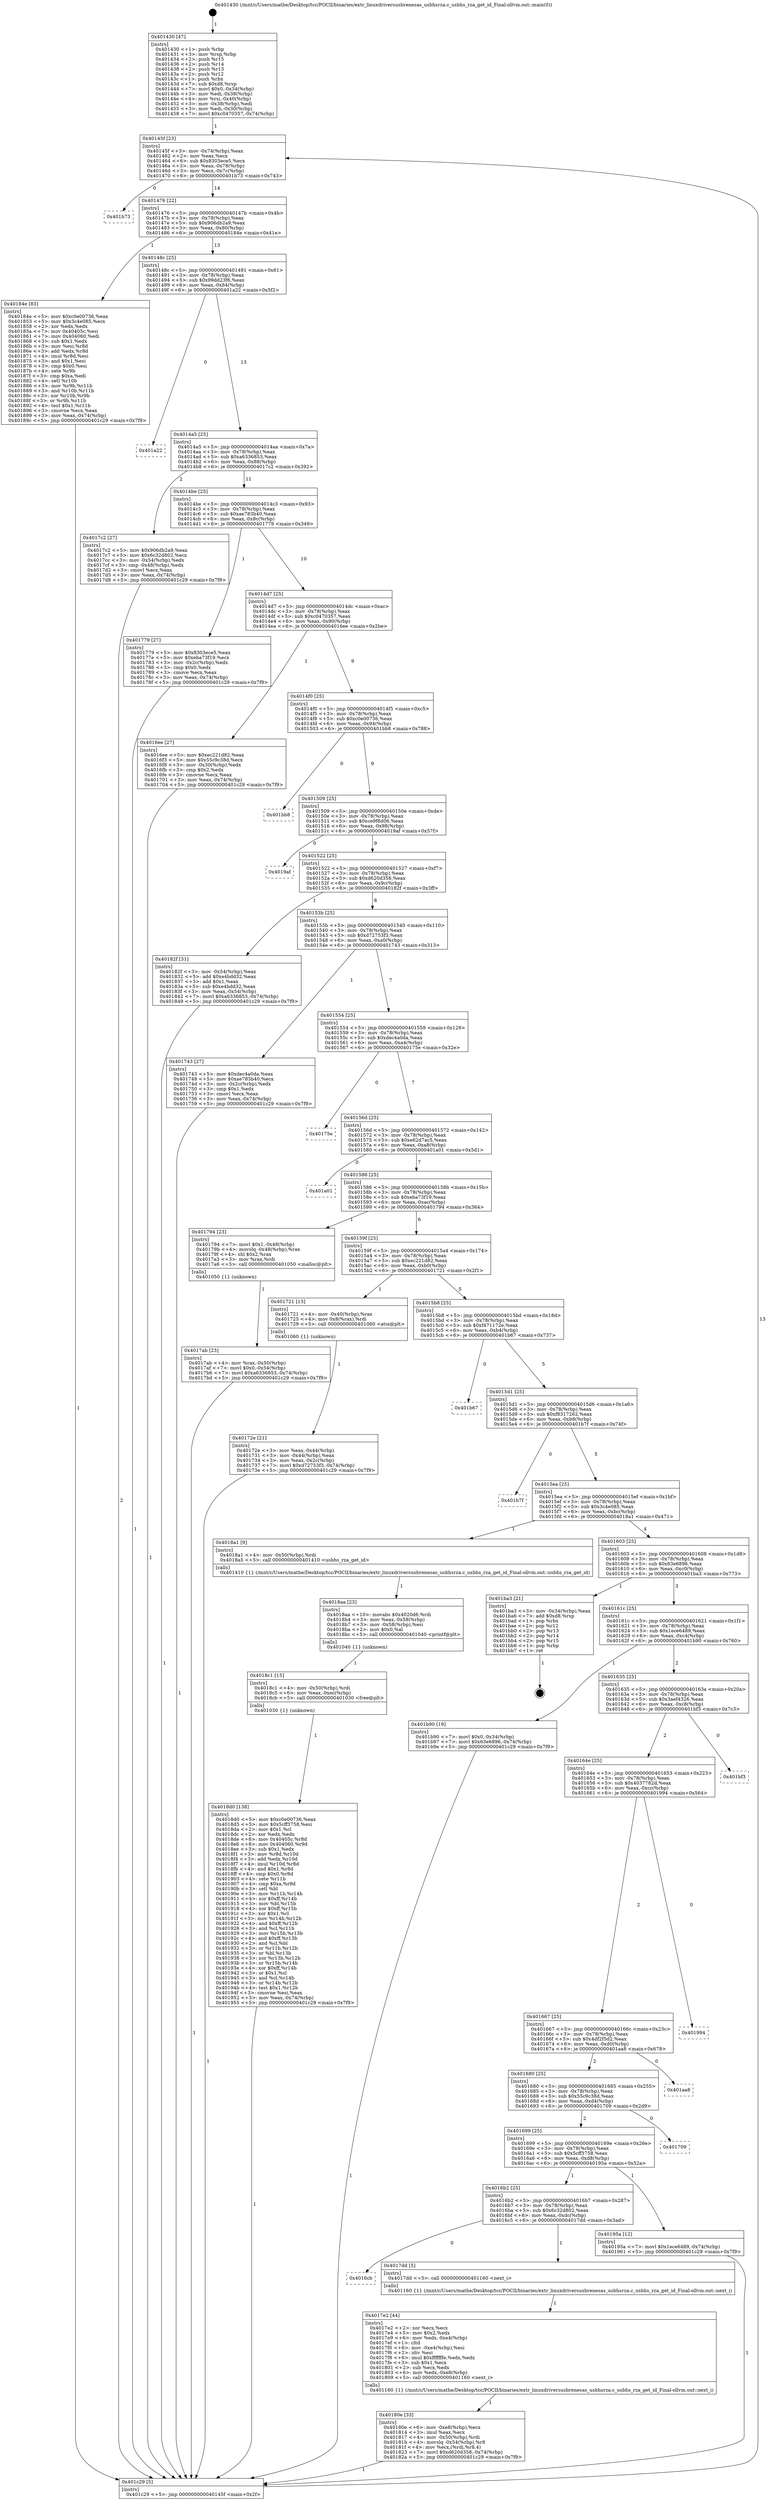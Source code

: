 digraph "0x401430" {
  label = "0x401430 (/mnt/c/Users/mathe/Desktop/tcc/POCII/binaries/extr_linuxdriversusbrenesas_usbhsrza.c_usbhs_rza_get_id_Final-ollvm.out::main(0))"
  labelloc = "t"
  node[shape=record]

  Entry [label="",width=0.3,height=0.3,shape=circle,fillcolor=black,style=filled]
  "0x40145f" [label="{
     0x40145f [23]\l
     | [instrs]\l
     &nbsp;&nbsp;0x40145f \<+3\>: mov -0x74(%rbp),%eax\l
     &nbsp;&nbsp;0x401462 \<+2\>: mov %eax,%ecx\l
     &nbsp;&nbsp;0x401464 \<+6\>: sub $0x8303ece5,%ecx\l
     &nbsp;&nbsp;0x40146a \<+3\>: mov %eax,-0x78(%rbp)\l
     &nbsp;&nbsp;0x40146d \<+3\>: mov %ecx,-0x7c(%rbp)\l
     &nbsp;&nbsp;0x401470 \<+6\>: je 0000000000401b73 \<main+0x743\>\l
  }"]
  "0x401b73" [label="{
     0x401b73\l
  }", style=dashed]
  "0x401476" [label="{
     0x401476 [22]\l
     | [instrs]\l
     &nbsp;&nbsp;0x401476 \<+5\>: jmp 000000000040147b \<main+0x4b\>\l
     &nbsp;&nbsp;0x40147b \<+3\>: mov -0x78(%rbp),%eax\l
     &nbsp;&nbsp;0x40147e \<+5\>: sub $0x906db2a9,%eax\l
     &nbsp;&nbsp;0x401483 \<+3\>: mov %eax,-0x80(%rbp)\l
     &nbsp;&nbsp;0x401486 \<+6\>: je 000000000040184e \<main+0x41e\>\l
  }"]
  Exit [label="",width=0.3,height=0.3,shape=circle,fillcolor=black,style=filled,peripheries=2]
  "0x40184e" [label="{
     0x40184e [83]\l
     | [instrs]\l
     &nbsp;&nbsp;0x40184e \<+5\>: mov $0xc0e00736,%eax\l
     &nbsp;&nbsp;0x401853 \<+5\>: mov $0x3c4e085,%ecx\l
     &nbsp;&nbsp;0x401858 \<+2\>: xor %edx,%edx\l
     &nbsp;&nbsp;0x40185a \<+7\>: mov 0x40405c,%esi\l
     &nbsp;&nbsp;0x401861 \<+7\>: mov 0x404060,%edi\l
     &nbsp;&nbsp;0x401868 \<+3\>: sub $0x1,%edx\l
     &nbsp;&nbsp;0x40186b \<+3\>: mov %esi,%r8d\l
     &nbsp;&nbsp;0x40186e \<+3\>: add %edx,%r8d\l
     &nbsp;&nbsp;0x401871 \<+4\>: imul %r8d,%esi\l
     &nbsp;&nbsp;0x401875 \<+3\>: and $0x1,%esi\l
     &nbsp;&nbsp;0x401878 \<+3\>: cmp $0x0,%esi\l
     &nbsp;&nbsp;0x40187b \<+4\>: sete %r9b\l
     &nbsp;&nbsp;0x40187f \<+3\>: cmp $0xa,%edi\l
     &nbsp;&nbsp;0x401882 \<+4\>: setl %r10b\l
     &nbsp;&nbsp;0x401886 \<+3\>: mov %r9b,%r11b\l
     &nbsp;&nbsp;0x401889 \<+3\>: and %r10b,%r11b\l
     &nbsp;&nbsp;0x40188c \<+3\>: xor %r10b,%r9b\l
     &nbsp;&nbsp;0x40188f \<+3\>: or %r9b,%r11b\l
     &nbsp;&nbsp;0x401892 \<+4\>: test $0x1,%r11b\l
     &nbsp;&nbsp;0x401896 \<+3\>: cmovne %ecx,%eax\l
     &nbsp;&nbsp;0x401899 \<+3\>: mov %eax,-0x74(%rbp)\l
     &nbsp;&nbsp;0x40189c \<+5\>: jmp 0000000000401c29 \<main+0x7f9\>\l
  }"]
  "0x40148c" [label="{
     0x40148c [25]\l
     | [instrs]\l
     &nbsp;&nbsp;0x40148c \<+5\>: jmp 0000000000401491 \<main+0x61\>\l
     &nbsp;&nbsp;0x401491 \<+3\>: mov -0x78(%rbp),%eax\l
     &nbsp;&nbsp;0x401494 \<+5\>: sub $0x99dd23f6,%eax\l
     &nbsp;&nbsp;0x401499 \<+6\>: mov %eax,-0x84(%rbp)\l
     &nbsp;&nbsp;0x40149f \<+6\>: je 0000000000401a22 \<main+0x5f2\>\l
  }"]
  "0x4018d0" [label="{
     0x4018d0 [138]\l
     | [instrs]\l
     &nbsp;&nbsp;0x4018d0 \<+5\>: mov $0xc0e00736,%eax\l
     &nbsp;&nbsp;0x4018d5 \<+5\>: mov $0x5cff3758,%esi\l
     &nbsp;&nbsp;0x4018da \<+2\>: mov $0x1,%cl\l
     &nbsp;&nbsp;0x4018dc \<+2\>: xor %edx,%edx\l
     &nbsp;&nbsp;0x4018de \<+8\>: mov 0x40405c,%r8d\l
     &nbsp;&nbsp;0x4018e6 \<+8\>: mov 0x404060,%r9d\l
     &nbsp;&nbsp;0x4018ee \<+3\>: sub $0x1,%edx\l
     &nbsp;&nbsp;0x4018f1 \<+3\>: mov %r8d,%r10d\l
     &nbsp;&nbsp;0x4018f4 \<+3\>: add %edx,%r10d\l
     &nbsp;&nbsp;0x4018f7 \<+4\>: imul %r10d,%r8d\l
     &nbsp;&nbsp;0x4018fb \<+4\>: and $0x1,%r8d\l
     &nbsp;&nbsp;0x4018ff \<+4\>: cmp $0x0,%r8d\l
     &nbsp;&nbsp;0x401903 \<+4\>: sete %r11b\l
     &nbsp;&nbsp;0x401907 \<+4\>: cmp $0xa,%r9d\l
     &nbsp;&nbsp;0x40190b \<+3\>: setl %bl\l
     &nbsp;&nbsp;0x40190e \<+3\>: mov %r11b,%r14b\l
     &nbsp;&nbsp;0x401911 \<+4\>: xor $0xff,%r14b\l
     &nbsp;&nbsp;0x401915 \<+3\>: mov %bl,%r15b\l
     &nbsp;&nbsp;0x401918 \<+4\>: xor $0xff,%r15b\l
     &nbsp;&nbsp;0x40191c \<+3\>: xor $0x1,%cl\l
     &nbsp;&nbsp;0x40191f \<+3\>: mov %r14b,%r12b\l
     &nbsp;&nbsp;0x401922 \<+4\>: and $0xff,%r12b\l
     &nbsp;&nbsp;0x401926 \<+3\>: and %cl,%r11b\l
     &nbsp;&nbsp;0x401929 \<+3\>: mov %r15b,%r13b\l
     &nbsp;&nbsp;0x40192c \<+4\>: and $0xff,%r13b\l
     &nbsp;&nbsp;0x401930 \<+2\>: and %cl,%bl\l
     &nbsp;&nbsp;0x401932 \<+3\>: or %r11b,%r12b\l
     &nbsp;&nbsp;0x401935 \<+3\>: or %bl,%r13b\l
     &nbsp;&nbsp;0x401938 \<+3\>: xor %r13b,%r12b\l
     &nbsp;&nbsp;0x40193b \<+3\>: or %r15b,%r14b\l
     &nbsp;&nbsp;0x40193e \<+4\>: xor $0xff,%r14b\l
     &nbsp;&nbsp;0x401942 \<+3\>: or $0x1,%cl\l
     &nbsp;&nbsp;0x401945 \<+3\>: and %cl,%r14b\l
     &nbsp;&nbsp;0x401948 \<+3\>: or %r14b,%r12b\l
     &nbsp;&nbsp;0x40194b \<+4\>: test $0x1,%r12b\l
     &nbsp;&nbsp;0x40194f \<+3\>: cmovne %esi,%eax\l
     &nbsp;&nbsp;0x401952 \<+3\>: mov %eax,-0x74(%rbp)\l
     &nbsp;&nbsp;0x401955 \<+5\>: jmp 0000000000401c29 \<main+0x7f9\>\l
  }"]
  "0x401a22" [label="{
     0x401a22\l
  }", style=dashed]
  "0x4014a5" [label="{
     0x4014a5 [25]\l
     | [instrs]\l
     &nbsp;&nbsp;0x4014a5 \<+5\>: jmp 00000000004014aa \<main+0x7a\>\l
     &nbsp;&nbsp;0x4014aa \<+3\>: mov -0x78(%rbp),%eax\l
     &nbsp;&nbsp;0x4014ad \<+5\>: sub $0xa6336853,%eax\l
     &nbsp;&nbsp;0x4014b2 \<+6\>: mov %eax,-0x88(%rbp)\l
     &nbsp;&nbsp;0x4014b8 \<+6\>: je 00000000004017c2 \<main+0x392\>\l
  }"]
  "0x4018c1" [label="{
     0x4018c1 [15]\l
     | [instrs]\l
     &nbsp;&nbsp;0x4018c1 \<+4\>: mov -0x50(%rbp),%rdi\l
     &nbsp;&nbsp;0x4018c5 \<+6\>: mov %eax,-0xec(%rbp)\l
     &nbsp;&nbsp;0x4018cb \<+5\>: call 0000000000401030 \<free@plt\>\l
     | [calls]\l
     &nbsp;&nbsp;0x401030 \{1\} (unknown)\l
  }"]
  "0x4017c2" [label="{
     0x4017c2 [27]\l
     | [instrs]\l
     &nbsp;&nbsp;0x4017c2 \<+5\>: mov $0x906db2a9,%eax\l
     &nbsp;&nbsp;0x4017c7 \<+5\>: mov $0x6c32d802,%ecx\l
     &nbsp;&nbsp;0x4017cc \<+3\>: mov -0x54(%rbp),%edx\l
     &nbsp;&nbsp;0x4017cf \<+3\>: cmp -0x48(%rbp),%edx\l
     &nbsp;&nbsp;0x4017d2 \<+3\>: cmovl %ecx,%eax\l
     &nbsp;&nbsp;0x4017d5 \<+3\>: mov %eax,-0x74(%rbp)\l
     &nbsp;&nbsp;0x4017d8 \<+5\>: jmp 0000000000401c29 \<main+0x7f9\>\l
  }"]
  "0x4014be" [label="{
     0x4014be [25]\l
     | [instrs]\l
     &nbsp;&nbsp;0x4014be \<+5\>: jmp 00000000004014c3 \<main+0x93\>\l
     &nbsp;&nbsp;0x4014c3 \<+3\>: mov -0x78(%rbp),%eax\l
     &nbsp;&nbsp;0x4014c6 \<+5\>: sub $0xae783b40,%eax\l
     &nbsp;&nbsp;0x4014cb \<+6\>: mov %eax,-0x8c(%rbp)\l
     &nbsp;&nbsp;0x4014d1 \<+6\>: je 0000000000401779 \<main+0x349\>\l
  }"]
  "0x4018aa" [label="{
     0x4018aa [23]\l
     | [instrs]\l
     &nbsp;&nbsp;0x4018aa \<+10\>: movabs $0x4020d6,%rdi\l
     &nbsp;&nbsp;0x4018b4 \<+3\>: mov %eax,-0x58(%rbp)\l
     &nbsp;&nbsp;0x4018b7 \<+3\>: mov -0x58(%rbp),%esi\l
     &nbsp;&nbsp;0x4018ba \<+2\>: mov $0x0,%al\l
     &nbsp;&nbsp;0x4018bc \<+5\>: call 0000000000401040 \<printf@plt\>\l
     | [calls]\l
     &nbsp;&nbsp;0x401040 \{1\} (unknown)\l
  }"]
  "0x401779" [label="{
     0x401779 [27]\l
     | [instrs]\l
     &nbsp;&nbsp;0x401779 \<+5\>: mov $0x8303ece5,%eax\l
     &nbsp;&nbsp;0x40177e \<+5\>: mov $0xeba73f19,%ecx\l
     &nbsp;&nbsp;0x401783 \<+3\>: mov -0x2c(%rbp),%edx\l
     &nbsp;&nbsp;0x401786 \<+3\>: cmp $0x0,%edx\l
     &nbsp;&nbsp;0x401789 \<+3\>: cmove %ecx,%eax\l
     &nbsp;&nbsp;0x40178c \<+3\>: mov %eax,-0x74(%rbp)\l
     &nbsp;&nbsp;0x40178f \<+5\>: jmp 0000000000401c29 \<main+0x7f9\>\l
  }"]
  "0x4014d7" [label="{
     0x4014d7 [25]\l
     | [instrs]\l
     &nbsp;&nbsp;0x4014d7 \<+5\>: jmp 00000000004014dc \<main+0xac\>\l
     &nbsp;&nbsp;0x4014dc \<+3\>: mov -0x78(%rbp),%eax\l
     &nbsp;&nbsp;0x4014df \<+5\>: sub $0xc0470357,%eax\l
     &nbsp;&nbsp;0x4014e4 \<+6\>: mov %eax,-0x90(%rbp)\l
     &nbsp;&nbsp;0x4014ea \<+6\>: je 00000000004016ee \<main+0x2be\>\l
  }"]
  "0x40180e" [label="{
     0x40180e [33]\l
     | [instrs]\l
     &nbsp;&nbsp;0x40180e \<+6\>: mov -0xe8(%rbp),%ecx\l
     &nbsp;&nbsp;0x401814 \<+3\>: imul %eax,%ecx\l
     &nbsp;&nbsp;0x401817 \<+4\>: mov -0x50(%rbp),%rdi\l
     &nbsp;&nbsp;0x40181b \<+4\>: movslq -0x54(%rbp),%r8\l
     &nbsp;&nbsp;0x40181f \<+4\>: mov %ecx,(%rdi,%r8,4)\l
     &nbsp;&nbsp;0x401823 \<+7\>: movl $0xd620d358,-0x74(%rbp)\l
     &nbsp;&nbsp;0x40182a \<+5\>: jmp 0000000000401c29 \<main+0x7f9\>\l
  }"]
  "0x4016ee" [label="{
     0x4016ee [27]\l
     | [instrs]\l
     &nbsp;&nbsp;0x4016ee \<+5\>: mov $0xec221d82,%eax\l
     &nbsp;&nbsp;0x4016f3 \<+5\>: mov $0x55c9c38d,%ecx\l
     &nbsp;&nbsp;0x4016f8 \<+3\>: mov -0x30(%rbp),%edx\l
     &nbsp;&nbsp;0x4016fb \<+3\>: cmp $0x2,%edx\l
     &nbsp;&nbsp;0x4016fe \<+3\>: cmovne %ecx,%eax\l
     &nbsp;&nbsp;0x401701 \<+3\>: mov %eax,-0x74(%rbp)\l
     &nbsp;&nbsp;0x401704 \<+5\>: jmp 0000000000401c29 \<main+0x7f9\>\l
  }"]
  "0x4014f0" [label="{
     0x4014f0 [25]\l
     | [instrs]\l
     &nbsp;&nbsp;0x4014f0 \<+5\>: jmp 00000000004014f5 \<main+0xc5\>\l
     &nbsp;&nbsp;0x4014f5 \<+3\>: mov -0x78(%rbp),%eax\l
     &nbsp;&nbsp;0x4014f8 \<+5\>: sub $0xc0e00736,%eax\l
     &nbsp;&nbsp;0x4014fd \<+6\>: mov %eax,-0x94(%rbp)\l
     &nbsp;&nbsp;0x401503 \<+6\>: je 0000000000401bb8 \<main+0x788\>\l
  }"]
  "0x401c29" [label="{
     0x401c29 [5]\l
     | [instrs]\l
     &nbsp;&nbsp;0x401c29 \<+5\>: jmp 000000000040145f \<main+0x2f\>\l
  }"]
  "0x401430" [label="{
     0x401430 [47]\l
     | [instrs]\l
     &nbsp;&nbsp;0x401430 \<+1\>: push %rbp\l
     &nbsp;&nbsp;0x401431 \<+3\>: mov %rsp,%rbp\l
     &nbsp;&nbsp;0x401434 \<+2\>: push %r15\l
     &nbsp;&nbsp;0x401436 \<+2\>: push %r14\l
     &nbsp;&nbsp;0x401438 \<+2\>: push %r13\l
     &nbsp;&nbsp;0x40143a \<+2\>: push %r12\l
     &nbsp;&nbsp;0x40143c \<+1\>: push %rbx\l
     &nbsp;&nbsp;0x40143d \<+7\>: sub $0xd8,%rsp\l
     &nbsp;&nbsp;0x401444 \<+7\>: movl $0x0,-0x34(%rbp)\l
     &nbsp;&nbsp;0x40144b \<+3\>: mov %edi,-0x38(%rbp)\l
     &nbsp;&nbsp;0x40144e \<+4\>: mov %rsi,-0x40(%rbp)\l
     &nbsp;&nbsp;0x401452 \<+3\>: mov -0x38(%rbp),%edi\l
     &nbsp;&nbsp;0x401455 \<+3\>: mov %edi,-0x30(%rbp)\l
     &nbsp;&nbsp;0x401458 \<+7\>: movl $0xc0470357,-0x74(%rbp)\l
  }"]
  "0x4017e2" [label="{
     0x4017e2 [44]\l
     | [instrs]\l
     &nbsp;&nbsp;0x4017e2 \<+2\>: xor %ecx,%ecx\l
     &nbsp;&nbsp;0x4017e4 \<+5\>: mov $0x2,%edx\l
     &nbsp;&nbsp;0x4017e9 \<+6\>: mov %edx,-0xe4(%rbp)\l
     &nbsp;&nbsp;0x4017ef \<+1\>: cltd\l
     &nbsp;&nbsp;0x4017f0 \<+6\>: mov -0xe4(%rbp),%esi\l
     &nbsp;&nbsp;0x4017f6 \<+2\>: idiv %esi\l
     &nbsp;&nbsp;0x4017f8 \<+6\>: imul $0xfffffffe,%edx,%edx\l
     &nbsp;&nbsp;0x4017fe \<+3\>: sub $0x1,%ecx\l
     &nbsp;&nbsp;0x401801 \<+2\>: sub %ecx,%edx\l
     &nbsp;&nbsp;0x401803 \<+6\>: mov %edx,-0xe8(%rbp)\l
     &nbsp;&nbsp;0x401809 \<+5\>: call 0000000000401160 \<next_i\>\l
     | [calls]\l
     &nbsp;&nbsp;0x401160 \{1\} (/mnt/c/Users/mathe/Desktop/tcc/POCII/binaries/extr_linuxdriversusbrenesas_usbhsrza.c_usbhs_rza_get_id_Final-ollvm.out::next_i)\l
  }"]
  "0x401bb8" [label="{
     0x401bb8\l
  }", style=dashed]
  "0x401509" [label="{
     0x401509 [25]\l
     | [instrs]\l
     &nbsp;&nbsp;0x401509 \<+5\>: jmp 000000000040150e \<main+0xde\>\l
     &nbsp;&nbsp;0x40150e \<+3\>: mov -0x78(%rbp),%eax\l
     &nbsp;&nbsp;0x401511 \<+5\>: sub $0xce9f8d06,%eax\l
     &nbsp;&nbsp;0x401516 \<+6\>: mov %eax,-0x98(%rbp)\l
     &nbsp;&nbsp;0x40151c \<+6\>: je 00000000004019af \<main+0x57f\>\l
  }"]
  "0x4016cb" [label="{
     0x4016cb\l
  }", style=dashed]
  "0x4019af" [label="{
     0x4019af\l
  }", style=dashed]
  "0x401522" [label="{
     0x401522 [25]\l
     | [instrs]\l
     &nbsp;&nbsp;0x401522 \<+5\>: jmp 0000000000401527 \<main+0xf7\>\l
     &nbsp;&nbsp;0x401527 \<+3\>: mov -0x78(%rbp),%eax\l
     &nbsp;&nbsp;0x40152a \<+5\>: sub $0xd620d358,%eax\l
     &nbsp;&nbsp;0x40152f \<+6\>: mov %eax,-0x9c(%rbp)\l
     &nbsp;&nbsp;0x401535 \<+6\>: je 000000000040182f \<main+0x3ff\>\l
  }"]
  "0x4017dd" [label="{
     0x4017dd [5]\l
     | [instrs]\l
     &nbsp;&nbsp;0x4017dd \<+5\>: call 0000000000401160 \<next_i\>\l
     | [calls]\l
     &nbsp;&nbsp;0x401160 \{1\} (/mnt/c/Users/mathe/Desktop/tcc/POCII/binaries/extr_linuxdriversusbrenesas_usbhsrza.c_usbhs_rza_get_id_Final-ollvm.out::next_i)\l
  }"]
  "0x40182f" [label="{
     0x40182f [31]\l
     | [instrs]\l
     &nbsp;&nbsp;0x40182f \<+3\>: mov -0x54(%rbp),%eax\l
     &nbsp;&nbsp;0x401832 \<+5\>: add $0xe4bdd32,%eax\l
     &nbsp;&nbsp;0x401837 \<+3\>: add $0x1,%eax\l
     &nbsp;&nbsp;0x40183a \<+5\>: sub $0xe4bdd32,%eax\l
     &nbsp;&nbsp;0x40183f \<+3\>: mov %eax,-0x54(%rbp)\l
     &nbsp;&nbsp;0x401842 \<+7\>: movl $0xa6336853,-0x74(%rbp)\l
     &nbsp;&nbsp;0x401849 \<+5\>: jmp 0000000000401c29 \<main+0x7f9\>\l
  }"]
  "0x40153b" [label="{
     0x40153b [25]\l
     | [instrs]\l
     &nbsp;&nbsp;0x40153b \<+5\>: jmp 0000000000401540 \<main+0x110\>\l
     &nbsp;&nbsp;0x401540 \<+3\>: mov -0x78(%rbp),%eax\l
     &nbsp;&nbsp;0x401543 \<+5\>: sub $0xd72753f3,%eax\l
     &nbsp;&nbsp;0x401548 \<+6\>: mov %eax,-0xa0(%rbp)\l
     &nbsp;&nbsp;0x40154e \<+6\>: je 0000000000401743 \<main+0x313\>\l
  }"]
  "0x4016b2" [label="{
     0x4016b2 [25]\l
     | [instrs]\l
     &nbsp;&nbsp;0x4016b2 \<+5\>: jmp 00000000004016b7 \<main+0x287\>\l
     &nbsp;&nbsp;0x4016b7 \<+3\>: mov -0x78(%rbp),%eax\l
     &nbsp;&nbsp;0x4016ba \<+5\>: sub $0x6c32d802,%eax\l
     &nbsp;&nbsp;0x4016bf \<+6\>: mov %eax,-0xdc(%rbp)\l
     &nbsp;&nbsp;0x4016c5 \<+6\>: je 00000000004017dd \<main+0x3ad\>\l
  }"]
  "0x401743" [label="{
     0x401743 [27]\l
     | [instrs]\l
     &nbsp;&nbsp;0x401743 \<+5\>: mov $0xdec4a0da,%eax\l
     &nbsp;&nbsp;0x401748 \<+5\>: mov $0xae783b40,%ecx\l
     &nbsp;&nbsp;0x40174d \<+3\>: mov -0x2c(%rbp),%edx\l
     &nbsp;&nbsp;0x401750 \<+3\>: cmp $0x1,%edx\l
     &nbsp;&nbsp;0x401753 \<+3\>: cmovl %ecx,%eax\l
     &nbsp;&nbsp;0x401756 \<+3\>: mov %eax,-0x74(%rbp)\l
     &nbsp;&nbsp;0x401759 \<+5\>: jmp 0000000000401c29 \<main+0x7f9\>\l
  }"]
  "0x401554" [label="{
     0x401554 [25]\l
     | [instrs]\l
     &nbsp;&nbsp;0x401554 \<+5\>: jmp 0000000000401559 \<main+0x129\>\l
     &nbsp;&nbsp;0x401559 \<+3\>: mov -0x78(%rbp),%eax\l
     &nbsp;&nbsp;0x40155c \<+5\>: sub $0xdec4a0da,%eax\l
     &nbsp;&nbsp;0x401561 \<+6\>: mov %eax,-0xa4(%rbp)\l
     &nbsp;&nbsp;0x401567 \<+6\>: je 000000000040175e \<main+0x32e\>\l
  }"]
  "0x40195a" [label="{
     0x40195a [12]\l
     | [instrs]\l
     &nbsp;&nbsp;0x40195a \<+7\>: movl $0x1ece6489,-0x74(%rbp)\l
     &nbsp;&nbsp;0x401961 \<+5\>: jmp 0000000000401c29 \<main+0x7f9\>\l
  }"]
  "0x40175e" [label="{
     0x40175e\l
  }", style=dashed]
  "0x40156d" [label="{
     0x40156d [25]\l
     | [instrs]\l
     &nbsp;&nbsp;0x40156d \<+5\>: jmp 0000000000401572 \<main+0x142\>\l
     &nbsp;&nbsp;0x401572 \<+3\>: mov -0x78(%rbp),%eax\l
     &nbsp;&nbsp;0x401575 \<+5\>: sub $0xe62d7ac5,%eax\l
     &nbsp;&nbsp;0x40157a \<+6\>: mov %eax,-0xa8(%rbp)\l
     &nbsp;&nbsp;0x401580 \<+6\>: je 0000000000401a01 \<main+0x5d1\>\l
  }"]
  "0x401699" [label="{
     0x401699 [25]\l
     | [instrs]\l
     &nbsp;&nbsp;0x401699 \<+5\>: jmp 000000000040169e \<main+0x26e\>\l
     &nbsp;&nbsp;0x40169e \<+3\>: mov -0x78(%rbp),%eax\l
     &nbsp;&nbsp;0x4016a1 \<+5\>: sub $0x5cff3758,%eax\l
     &nbsp;&nbsp;0x4016a6 \<+6\>: mov %eax,-0xd8(%rbp)\l
     &nbsp;&nbsp;0x4016ac \<+6\>: je 000000000040195a \<main+0x52a\>\l
  }"]
  "0x401a01" [label="{
     0x401a01\l
  }", style=dashed]
  "0x401586" [label="{
     0x401586 [25]\l
     | [instrs]\l
     &nbsp;&nbsp;0x401586 \<+5\>: jmp 000000000040158b \<main+0x15b\>\l
     &nbsp;&nbsp;0x40158b \<+3\>: mov -0x78(%rbp),%eax\l
     &nbsp;&nbsp;0x40158e \<+5\>: sub $0xeba73f19,%eax\l
     &nbsp;&nbsp;0x401593 \<+6\>: mov %eax,-0xac(%rbp)\l
     &nbsp;&nbsp;0x401599 \<+6\>: je 0000000000401794 \<main+0x364\>\l
  }"]
  "0x401709" [label="{
     0x401709\l
  }", style=dashed]
  "0x401794" [label="{
     0x401794 [23]\l
     | [instrs]\l
     &nbsp;&nbsp;0x401794 \<+7\>: movl $0x1,-0x48(%rbp)\l
     &nbsp;&nbsp;0x40179b \<+4\>: movslq -0x48(%rbp),%rax\l
     &nbsp;&nbsp;0x40179f \<+4\>: shl $0x2,%rax\l
     &nbsp;&nbsp;0x4017a3 \<+3\>: mov %rax,%rdi\l
     &nbsp;&nbsp;0x4017a6 \<+5\>: call 0000000000401050 \<malloc@plt\>\l
     | [calls]\l
     &nbsp;&nbsp;0x401050 \{1\} (unknown)\l
  }"]
  "0x40159f" [label="{
     0x40159f [25]\l
     | [instrs]\l
     &nbsp;&nbsp;0x40159f \<+5\>: jmp 00000000004015a4 \<main+0x174\>\l
     &nbsp;&nbsp;0x4015a4 \<+3\>: mov -0x78(%rbp),%eax\l
     &nbsp;&nbsp;0x4015a7 \<+5\>: sub $0xec221d82,%eax\l
     &nbsp;&nbsp;0x4015ac \<+6\>: mov %eax,-0xb0(%rbp)\l
     &nbsp;&nbsp;0x4015b2 \<+6\>: je 0000000000401721 \<main+0x2f1\>\l
  }"]
  "0x401680" [label="{
     0x401680 [25]\l
     | [instrs]\l
     &nbsp;&nbsp;0x401680 \<+5\>: jmp 0000000000401685 \<main+0x255\>\l
     &nbsp;&nbsp;0x401685 \<+3\>: mov -0x78(%rbp),%eax\l
     &nbsp;&nbsp;0x401688 \<+5\>: sub $0x55c9c38d,%eax\l
     &nbsp;&nbsp;0x40168d \<+6\>: mov %eax,-0xd4(%rbp)\l
     &nbsp;&nbsp;0x401693 \<+6\>: je 0000000000401709 \<main+0x2d9\>\l
  }"]
  "0x401721" [label="{
     0x401721 [13]\l
     | [instrs]\l
     &nbsp;&nbsp;0x401721 \<+4\>: mov -0x40(%rbp),%rax\l
     &nbsp;&nbsp;0x401725 \<+4\>: mov 0x8(%rax),%rdi\l
     &nbsp;&nbsp;0x401729 \<+5\>: call 0000000000401060 \<atoi@plt\>\l
     | [calls]\l
     &nbsp;&nbsp;0x401060 \{1\} (unknown)\l
  }"]
  "0x4015b8" [label="{
     0x4015b8 [25]\l
     | [instrs]\l
     &nbsp;&nbsp;0x4015b8 \<+5\>: jmp 00000000004015bd \<main+0x18d\>\l
     &nbsp;&nbsp;0x4015bd \<+3\>: mov -0x78(%rbp),%eax\l
     &nbsp;&nbsp;0x4015c0 \<+5\>: sub $0xf471172e,%eax\l
     &nbsp;&nbsp;0x4015c5 \<+6\>: mov %eax,-0xb4(%rbp)\l
     &nbsp;&nbsp;0x4015cb \<+6\>: je 0000000000401b67 \<main+0x737\>\l
  }"]
  "0x40172e" [label="{
     0x40172e [21]\l
     | [instrs]\l
     &nbsp;&nbsp;0x40172e \<+3\>: mov %eax,-0x44(%rbp)\l
     &nbsp;&nbsp;0x401731 \<+3\>: mov -0x44(%rbp),%eax\l
     &nbsp;&nbsp;0x401734 \<+3\>: mov %eax,-0x2c(%rbp)\l
     &nbsp;&nbsp;0x401737 \<+7\>: movl $0xd72753f3,-0x74(%rbp)\l
     &nbsp;&nbsp;0x40173e \<+5\>: jmp 0000000000401c29 \<main+0x7f9\>\l
  }"]
  "0x4017ab" [label="{
     0x4017ab [23]\l
     | [instrs]\l
     &nbsp;&nbsp;0x4017ab \<+4\>: mov %rax,-0x50(%rbp)\l
     &nbsp;&nbsp;0x4017af \<+7\>: movl $0x0,-0x54(%rbp)\l
     &nbsp;&nbsp;0x4017b6 \<+7\>: movl $0xa6336853,-0x74(%rbp)\l
     &nbsp;&nbsp;0x4017bd \<+5\>: jmp 0000000000401c29 \<main+0x7f9\>\l
  }"]
  "0x401aa8" [label="{
     0x401aa8\l
  }", style=dashed]
  "0x401b67" [label="{
     0x401b67\l
  }", style=dashed]
  "0x4015d1" [label="{
     0x4015d1 [25]\l
     | [instrs]\l
     &nbsp;&nbsp;0x4015d1 \<+5\>: jmp 00000000004015d6 \<main+0x1a6\>\l
     &nbsp;&nbsp;0x4015d6 \<+3\>: mov -0x78(%rbp),%eax\l
     &nbsp;&nbsp;0x4015d9 \<+5\>: sub $0xf8317262,%eax\l
     &nbsp;&nbsp;0x4015de \<+6\>: mov %eax,-0xb8(%rbp)\l
     &nbsp;&nbsp;0x4015e4 \<+6\>: je 0000000000401b7f \<main+0x74f\>\l
  }"]
  "0x401667" [label="{
     0x401667 [25]\l
     | [instrs]\l
     &nbsp;&nbsp;0x401667 \<+5\>: jmp 000000000040166c \<main+0x23c\>\l
     &nbsp;&nbsp;0x40166c \<+3\>: mov -0x78(%rbp),%eax\l
     &nbsp;&nbsp;0x40166f \<+5\>: sub $0x4df2f5d2,%eax\l
     &nbsp;&nbsp;0x401674 \<+6\>: mov %eax,-0xd0(%rbp)\l
     &nbsp;&nbsp;0x40167a \<+6\>: je 0000000000401aa8 \<main+0x678\>\l
  }"]
  "0x401b7f" [label="{
     0x401b7f\l
  }", style=dashed]
  "0x4015ea" [label="{
     0x4015ea [25]\l
     | [instrs]\l
     &nbsp;&nbsp;0x4015ea \<+5\>: jmp 00000000004015ef \<main+0x1bf\>\l
     &nbsp;&nbsp;0x4015ef \<+3\>: mov -0x78(%rbp),%eax\l
     &nbsp;&nbsp;0x4015f2 \<+5\>: sub $0x3c4e085,%eax\l
     &nbsp;&nbsp;0x4015f7 \<+6\>: mov %eax,-0xbc(%rbp)\l
     &nbsp;&nbsp;0x4015fd \<+6\>: je 00000000004018a1 \<main+0x471\>\l
  }"]
  "0x401994" [label="{
     0x401994\l
  }", style=dashed]
  "0x4018a1" [label="{
     0x4018a1 [9]\l
     | [instrs]\l
     &nbsp;&nbsp;0x4018a1 \<+4\>: mov -0x50(%rbp),%rdi\l
     &nbsp;&nbsp;0x4018a5 \<+5\>: call 0000000000401410 \<usbhs_rza_get_id\>\l
     | [calls]\l
     &nbsp;&nbsp;0x401410 \{1\} (/mnt/c/Users/mathe/Desktop/tcc/POCII/binaries/extr_linuxdriversusbrenesas_usbhsrza.c_usbhs_rza_get_id_Final-ollvm.out::usbhs_rza_get_id)\l
  }"]
  "0x401603" [label="{
     0x401603 [25]\l
     | [instrs]\l
     &nbsp;&nbsp;0x401603 \<+5\>: jmp 0000000000401608 \<main+0x1d8\>\l
     &nbsp;&nbsp;0x401608 \<+3\>: mov -0x78(%rbp),%eax\l
     &nbsp;&nbsp;0x40160b \<+5\>: sub $0x63e6896,%eax\l
     &nbsp;&nbsp;0x401610 \<+6\>: mov %eax,-0xc0(%rbp)\l
     &nbsp;&nbsp;0x401616 \<+6\>: je 0000000000401ba3 \<main+0x773\>\l
  }"]
  "0x40164e" [label="{
     0x40164e [25]\l
     | [instrs]\l
     &nbsp;&nbsp;0x40164e \<+5\>: jmp 0000000000401653 \<main+0x223\>\l
     &nbsp;&nbsp;0x401653 \<+3\>: mov -0x78(%rbp),%eax\l
     &nbsp;&nbsp;0x401656 \<+5\>: sub $0x4037782d,%eax\l
     &nbsp;&nbsp;0x40165b \<+6\>: mov %eax,-0xcc(%rbp)\l
     &nbsp;&nbsp;0x401661 \<+6\>: je 0000000000401994 \<main+0x564\>\l
  }"]
  "0x401ba3" [label="{
     0x401ba3 [21]\l
     | [instrs]\l
     &nbsp;&nbsp;0x401ba3 \<+3\>: mov -0x34(%rbp),%eax\l
     &nbsp;&nbsp;0x401ba6 \<+7\>: add $0xd8,%rsp\l
     &nbsp;&nbsp;0x401bad \<+1\>: pop %rbx\l
     &nbsp;&nbsp;0x401bae \<+2\>: pop %r12\l
     &nbsp;&nbsp;0x401bb0 \<+2\>: pop %r13\l
     &nbsp;&nbsp;0x401bb2 \<+2\>: pop %r14\l
     &nbsp;&nbsp;0x401bb4 \<+2\>: pop %r15\l
     &nbsp;&nbsp;0x401bb6 \<+1\>: pop %rbp\l
     &nbsp;&nbsp;0x401bb7 \<+1\>: ret\l
  }"]
  "0x40161c" [label="{
     0x40161c [25]\l
     | [instrs]\l
     &nbsp;&nbsp;0x40161c \<+5\>: jmp 0000000000401621 \<main+0x1f1\>\l
     &nbsp;&nbsp;0x401621 \<+3\>: mov -0x78(%rbp),%eax\l
     &nbsp;&nbsp;0x401624 \<+5\>: sub $0x1ece6489,%eax\l
     &nbsp;&nbsp;0x401629 \<+6\>: mov %eax,-0xc4(%rbp)\l
     &nbsp;&nbsp;0x40162f \<+6\>: je 0000000000401b90 \<main+0x760\>\l
  }"]
  "0x401bf3" [label="{
     0x401bf3\l
  }", style=dashed]
  "0x401b90" [label="{
     0x401b90 [19]\l
     | [instrs]\l
     &nbsp;&nbsp;0x401b90 \<+7\>: movl $0x0,-0x34(%rbp)\l
     &nbsp;&nbsp;0x401b97 \<+7\>: movl $0x63e6896,-0x74(%rbp)\l
     &nbsp;&nbsp;0x401b9e \<+5\>: jmp 0000000000401c29 \<main+0x7f9\>\l
  }"]
  "0x401635" [label="{
     0x401635 [25]\l
     | [instrs]\l
     &nbsp;&nbsp;0x401635 \<+5\>: jmp 000000000040163a \<main+0x20a\>\l
     &nbsp;&nbsp;0x40163a \<+3\>: mov -0x78(%rbp),%eax\l
     &nbsp;&nbsp;0x40163d \<+5\>: sub $0x3aef4326,%eax\l
     &nbsp;&nbsp;0x401642 \<+6\>: mov %eax,-0xc8(%rbp)\l
     &nbsp;&nbsp;0x401648 \<+6\>: je 0000000000401bf3 \<main+0x7c3\>\l
  }"]
  Entry -> "0x401430" [label=" 1"]
  "0x40145f" -> "0x401b73" [label=" 0"]
  "0x40145f" -> "0x401476" [label=" 14"]
  "0x401ba3" -> Exit [label=" 1"]
  "0x401476" -> "0x40184e" [label=" 1"]
  "0x401476" -> "0x40148c" [label=" 13"]
  "0x401b90" -> "0x401c29" [label=" 1"]
  "0x40148c" -> "0x401a22" [label=" 0"]
  "0x40148c" -> "0x4014a5" [label=" 13"]
  "0x40195a" -> "0x401c29" [label=" 1"]
  "0x4014a5" -> "0x4017c2" [label=" 2"]
  "0x4014a5" -> "0x4014be" [label=" 11"]
  "0x4018d0" -> "0x401c29" [label=" 1"]
  "0x4014be" -> "0x401779" [label=" 1"]
  "0x4014be" -> "0x4014d7" [label=" 10"]
  "0x4018c1" -> "0x4018d0" [label=" 1"]
  "0x4014d7" -> "0x4016ee" [label=" 1"]
  "0x4014d7" -> "0x4014f0" [label=" 9"]
  "0x4016ee" -> "0x401c29" [label=" 1"]
  "0x401430" -> "0x40145f" [label=" 1"]
  "0x401c29" -> "0x40145f" [label=" 13"]
  "0x4018aa" -> "0x4018c1" [label=" 1"]
  "0x4014f0" -> "0x401bb8" [label=" 0"]
  "0x4014f0" -> "0x401509" [label=" 9"]
  "0x4018a1" -> "0x4018aa" [label=" 1"]
  "0x401509" -> "0x4019af" [label=" 0"]
  "0x401509" -> "0x401522" [label=" 9"]
  "0x40184e" -> "0x401c29" [label=" 1"]
  "0x401522" -> "0x40182f" [label=" 1"]
  "0x401522" -> "0x40153b" [label=" 8"]
  "0x40182f" -> "0x401c29" [label=" 1"]
  "0x40153b" -> "0x401743" [label=" 1"]
  "0x40153b" -> "0x401554" [label=" 7"]
  "0x4017e2" -> "0x40180e" [label=" 1"]
  "0x401554" -> "0x40175e" [label=" 0"]
  "0x401554" -> "0x40156d" [label=" 7"]
  "0x4017dd" -> "0x4017e2" [label=" 1"]
  "0x40156d" -> "0x401a01" [label=" 0"]
  "0x40156d" -> "0x401586" [label=" 7"]
  "0x4016b2" -> "0x4017dd" [label=" 1"]
  "0x401586" -> "0x401794" [label=" 1"]
  "0x401586" -> "0x40159f" [label=" 6"]
  "0x40180e" -> "0x401c29" [label=" 1"]
  "0x40159f" -> "0x401721" [label=" 1"]
  "0x40159f" -> "0x4015b8" [label=" 5"]
  "0x401721" -> "0x40172e" [label=" 1"]
  "0x40172e" -> "0x401c29" [label=" 1"]
  "0x401743" -> "0x401c29" [label=" 1"]
  "0x401779" -> "0x401c29" [label=" 1"]
  "0x401794" -> "0x4017ab" [label=" 1"]
  "0x4017ab" -> "0x401c29" [label=" 1"]
  "0x4017c2" -> "0x401c29" [label=" 2"]
  "0x401699" -> "0x40195a" [label=" 1"]
  "0x4015b8" -> "0x401b67" [label=" 0"]
  "0x4015b8" -> "0x4015d1" [label=" 5"]
  "0x4016b2" -> "0x4016cb" [label=" 0"]
  "0x4015d1" -> "0x401b7f" [label=" 0"]
  "0x4015d1" -> "0x4015ea" [label=" 5"]
  "0x401680" -> "0x401709" [label=" 0"]
  "0x4015ea" -> "0x4018a1" [label=" 1"]
  "0x4015ea" -> "0x401603" [label=" 4"]
  "0x401699" -> "0x4016b2" [label=" 1"]
  "0x401603" -> "0x401ba3" [label=" 1"]
  "0x401603" -> "0x40161c" [label=" 3"]
  "0x401667" -> "0x401aa8" [label=" 0"]
  "0x40161c" -> "0x401b90" [label=" 1"]
  "0x40161c" -> "0x401635" [label=" 2"]
  "0x401680" -> "0x401699" [label=" 2"]
  "0x401635" -> "0x401bf3" [label=" 0"]
  "0x401635" -> "0x40164e" [label=" 2"]
  "0x401667" -> "0x401680" [label=" 2"]
  "0x40164e" -> "0x401994" [label=" 0"]
  "0x40164e" -> "0x401667" [label=" 2"]
}
